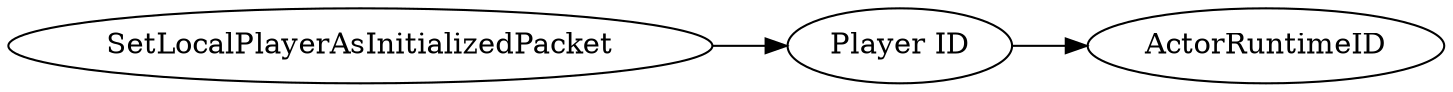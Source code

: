 digraph "SetLocalPlayerAsInitializedPacket" {
rankdir = LR
0
0 -> 1
1 -> 2

0 [label="SetLocalPlayerAsInitializedPacket",comment="name: \"SetLocalPlayerAsInitializedPacket\", typeName: \"\", id: 0, branchId: 113, recurseId: -1, attributes: 0, notes: \"\""];
1 [label="Player ID",comment="name: \"Player ID\", typeName: \"ActorRuntimeID\", id: 1, branchId: 0, recurseId: -1, attributes: 256, notes: \"\""];
2 [label="ActorRuntimeID",comment="name: \"ActorRuntimeID\", typeName: \"\", id: 2, branchId: 0, recurseId: -1, attributes: 512, notes: \"\""];
{ rank = max;2}

}

